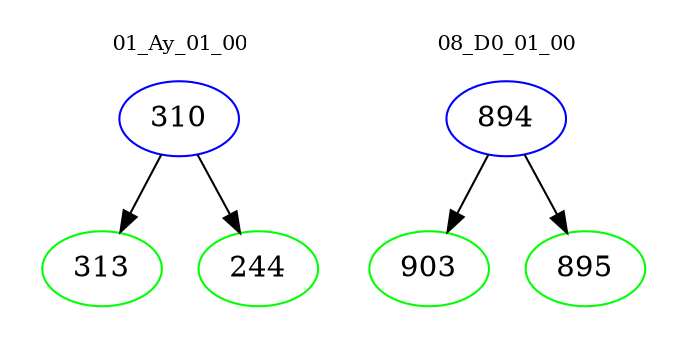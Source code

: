 digraph{
subgraph cluster_0 {
color = white
label = "01_Ay_01_00";
fontsize=10;
T0_310 [label="310", color="blue"]
T0_310 -> T0_313 [color="black"]
T0_313 [label="313", color="green"]
T0_310 -> T0_244 [color="black"]
T0_244 [label="244", color="green"]
}
subgraph cluster_1 {
color = white
label = "08_D0_01_00";
fontsize=10;
T1_894 [label="894", color="blue"]
T1_894 -> T1_903 [color="black"]
T1_903 [label="903", color="green"]
T1_894 -> T1_895 [color="black"]
T1_895 [label="895", color="green"]
}
}
